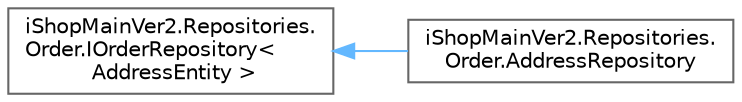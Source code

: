 digraph "Graphical Class Hierarchy"
{
 // LATEX_PDF_SIZE
  bgcolor="transparent";
  edge [fontname=Helvetica,fontsize=10,labelfontname=Helvetica,labelfontsize=10];
  node [fontname=Helvetica,fontsize=10,shape=box,height=0.2,width=0.4];
  rankdir="LR";
  Node0 [id="Node000000",label="iShopMainVer2.Repositories.\lOrder.IOrderRepository\<\l AddressEntity \>",height=0.2,width=0.4,color="grey40", fillcolor="white", style="filled",URL="$interfacei_shop_main_ver2_1_1_repositories_1_1_order_1_1_i_order_repository.html",tooltip=" "];
  Node0 -> Node1 [id="edge41_Node000000_Node000001",dir="back",color="steelblue1",style="solid",tooltip=" "];
  Node1 [id="Node000001",label="iShopMainVer2.Repositories.\lOrder.AddressRepository",height=0.2,width=0.4,color="grey40", fillcolor="white", style="filled",URL="$classi_shop_main_ver2_1_1_repositories_1_1_order_1_1_address_repository.html",tooltip=" "];
}
